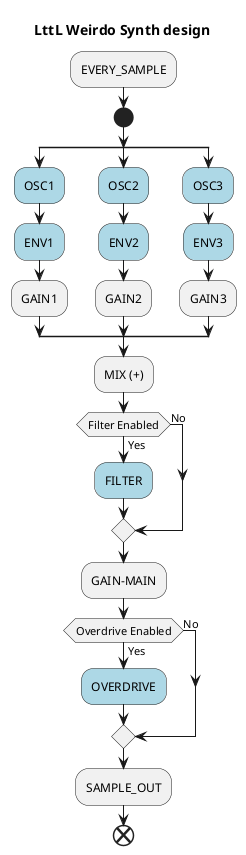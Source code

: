 @startuml
title LttL Weirdo Synth design
:EVERY_SAMPLE;
start
    split
       #LightBlue:OSC1;
       #LightBlue:ENV1;
       :GAIN1;
    split again
        #LightBlue:OSC2;
        #LightBlue:ENV2;
        :GAIN2;
    split again
        #LightBlue:OSC3;
        #LightBlue:ENV3;
        :GAIN3;
    end split
        :MIX (+);
if (Filter Enabled) equals (Yes)  then
   #LightBlue:FILTER;
else (No)
endif

:GAIN-MAIN;

if (Overdrive Enabled) equals (Yes) then
   #LightBlue:OVERDRIVE;
else (No)
endif

:SAMPLE_OUT;

end
@enduml

